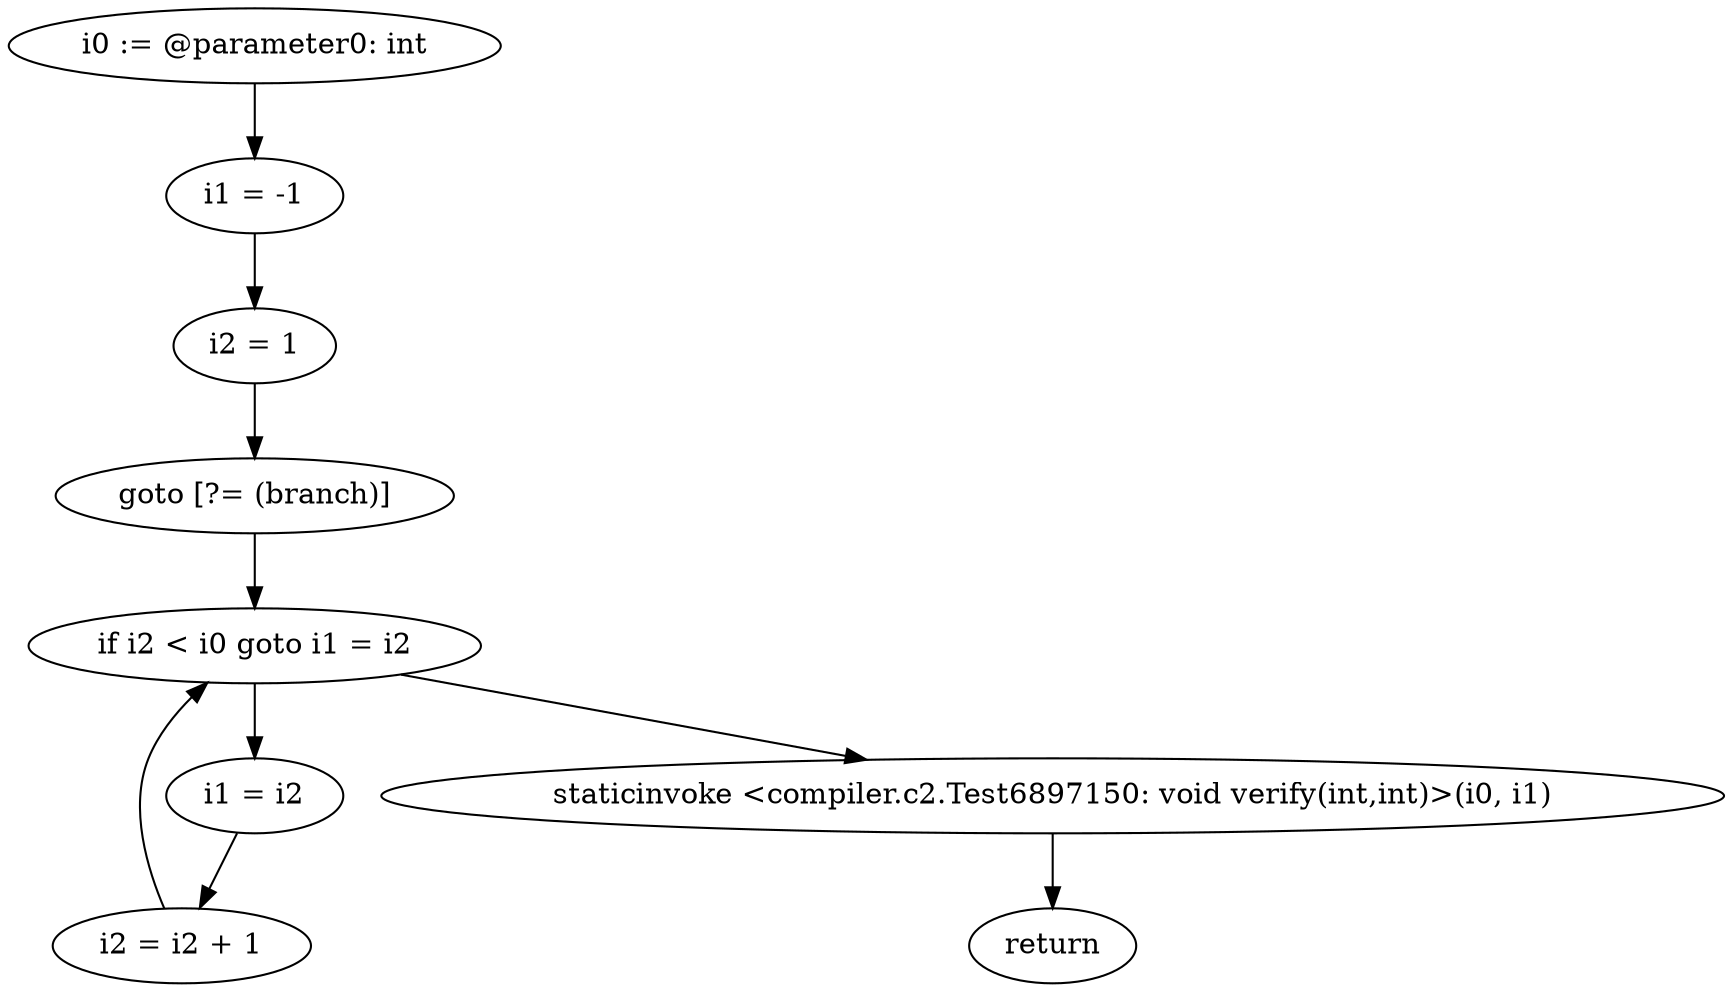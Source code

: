 digraph "unitGraph" {
    "i0 := @parameter0: int"
    "i1 = -1"
    "i2 = 1"
    "goto [?= (branch)]"
    "i1 = i2"
    "i2 = i2 + 1"
    "if i2 < i0 goto i1 = i2"
    "staticinvoke <compiler.c2.Test6897150: void verify(int,int)>(i0, i1)"
    "return"
    "i0 := @parameter0: int"->"i1 = -1";
    "i1 = -1"->"i2 = 1";
    "i2 = 1"->"goto [?= (branch)]";
    "goto [?= (branch)]"->"if i2 < i0 goto i1 = i2";
    "i1 = i2"->"i2 = i2 + 1";
    "i2 = i2 + 1"->"if i2 < i0 goto i1 = i2";
    "if i2 < i0 goto i1 = i2"->"staticinvoke <compiler.c2.Test6897150: void verify(int,int)>(i0, i1)";
    "if i2 < i0 goto i1 = i2"->"i1 = i2";
    "staticinvoke <compiler.c2.Test6897150: void verify(int,int)>(i0, i1)"->"return";
}
